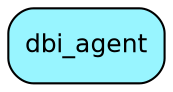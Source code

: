 digraph dbi_agent  {
node [shape = box style="rounded, filled" fontname = "Helvetica" fontsize = "12" ]
edge [fontname = "Helvetica" fontsize = "9"]

dbi_agent[fillcolor = "cadetblue1"]
}
